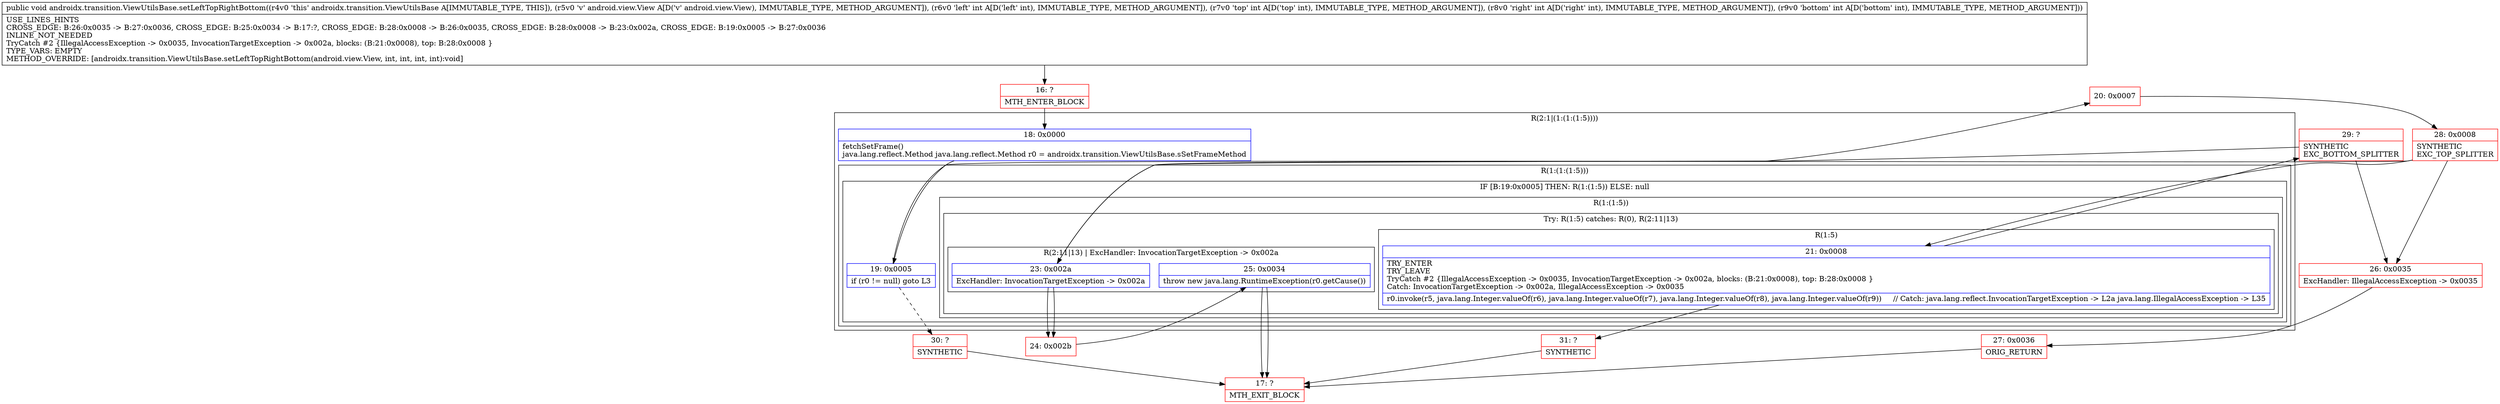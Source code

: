 digraph "CFG forandroidx.transition.ViewUtilsBase.setLeftTopRightBottom(Landroid\/view\/View;IIII)V" {
subgraph cluster_Region_1455453759 {
label = "R(2:1|(1:(1:(1:5))))";
node [shape=record,color=blue];
Node_18 [shape=record,label="{18\:\ 0x0000|fetchSetFrame()\ljava.lang.reflect.Method java.lang.reflect.Method r0 = androidx.transition.ViewUtilsBase.sSetFrameMethod\l}"];
subgraph cluster_Region_586431369 {
label = "R(1:(1:(1:5)))";
node [shape=record,color=blue];
subgraph cluster_IfRegion_1580128657 {
label = "IF [B:19:0x0005] THEN: R(1:(1:5)) ELSE: null";
node [shape=record,color=blue];
Node_19 [shape=record,label="{19\:\ 0x0005|if (r0 != null) goto L3\l}"];
subgraph cluster_Region_1518133120 {
label = "R(1:(1:5))";
node [shape=record,color=blue];
subgraph cluster_TryCatchRegion_1737388671 {
label = "Try: R(1:5) catches: R(0), R(2:11|13)";
node [shape=record,color=blue];
subgraph cluster_Region_1182589173 {
label = "R(1:5)";
node [shape=record,color=blue];
Node_21 [shape=record,label="{21\:\ 0x0008|TRY_ENTER\lTRY_LEAVE\lTryCatch #2 \{IllegalAccessException \-\> 0x0035, InvocationTargetException \-\> 0x002a, blocks: (B:21:0x0008), top: B:28:0x0008 \}\lCatch: InvocationTargetException \-\> 0x002a, IllegalAccessException \-\> 0x0035\l|r0.invoke(r5, java.lang.Integer.valueOf(r6), java.lang.Integer.valueOf(r7), java.lang.Integer.valueOf(r8), java.lang.Integer.valueOf(r9))     \/\/ Catch: java.lang.reflect.InvocationTargetException \-\> L2a java.lang.IllegalAccessException \-\> L35\l}"];
}
subgraph cluster_Region_839384561 {
label = "R(0) | ExcHandler: IllegalAccessException \-\> 0x0035\l";
node [shape=record,color=blue];
}
subgraph cluster_Region_833400907 {
label = "R(2:11|13) | ExcHandler: InvocationTargetException \-\> 0x002a\l";
node [shape=record,color=blue];
Node_23 [shape=record,label="{23\:\ 0x002a|ExcHandler: InvocationTargetException \-\> 0x002a\l}"];
Node_25 [shape=record,label="{25\:\ 0x0034|throw new java.lang.RuntimeException(r0.getCause())\l}"];
}
}
}
}
}
}
subgraph cluster_Region_839384561 {
label = "R(0) | ExcHandler: IllegalAccessException \-\> 0x0035\l";
node [shape=record,color=blue];
}
subgraph cluster_Region_833400907 {
label = "R(2:11|13) | ExcHandler: InvocationTargetException \-\> 0x002a\l";
node [shape=record,color=blue];
Node_23 [shape=record,label="{23\:\ 0x002a|ExcHandler: InvocationTargetException \-\> 0x002a\l}"];
Node_25 [shape=record,label="{25\:\ 0x0034|throw new java.lang.RuntimeException(r0.getCause())\l}"];
}
Node_16 [shape=record,color=red,label="{16\:\ ?|MTH_ENTER_BLOCK\l}"];
Node_20 [shape=record,color=red,label="{20\:\ 0x0007}"];
Node_28 [shape=record,color=red,label="{28\:\ 0x0008|SYNTHETIC\lEXC_TOP_SPLITTER\l}"];
Node_29 [shape=record,color=red,label="{29\:\ ?|SYNTHETIC\lEXC_BOTTOM_SPLITTER\l}"];
Node_31 [shape=record,color=red,label="{31\:\ ?|SYNTHETIC\l}"];
Node_17 [shape=record,color=red,label="{17\:\ ?|MTH_EXIT_BLOCK\l}"];
Node_26 [shape=record,color=red,label="{26\:\ 0x0035|ExcHandler: IllegalAccessException \-\> 0x0035\l}"];
Node_27 [shape=record,color=red,label="{27\:\ 0x0036|ORIG_RETURN\l}"];
Node_24 [shape=record,color=red,label="{24\:\ 0x002b}"];
Node_30 [shape=record,color=red,label="{30\:\ ?|SYNTHETIC\l}"];
MethodNode[shape=record,label="{public void androidx.transition.ViewUtilsBase.setLeftTopRightBottom((r4v0 'this' androidx.transition.ViewUtilsBase A[IMMUTABLE_TYPE, THIS]), (r5v0 'v' android.view.View A[D('v' android.view.View), IMMUTABLE_TYPE, METHOD_ARGUMENT]), (r6v0 'left' int A[D('left' int), IMMUTABLE_TYPE, METHOD_ARGUMENT]), (r7v0 'top' int A[D('top' int), IMMUTABLE_TYPE, METHOD_ARGUMENT]), (r8v0 'right' int A[D('right' int), IMMUTABLE_TYPE, METHOD_ARGUMENT]), (r9v0 'bottom' int A[D('bottom' int), IMMUTABLE_TYPE, METHOD_ARGUMENT]))  | USE_LINES_HINTS\lCROSS_EDGE: B:26:0x0035 \-\> B:27:0x0036, CROSS_EDGE: B:25:0x0034 \-\> B:17:?, CROSS_EDGE: B:28:0x0008 \-\> B:26:0x0035, CROSS_EDGE: B:28:0x0008 \-\> B:23:0x002a, CROSS_EDGE: B:19:0x0005 \-\> B:27:0x0036\lINLINE_NOT_NEEDED\lTryCatch #2 \{IllegalAccessException \-\> 0x0035, InvocationTargetException \-\> 0x002a, blocks: (B:21:0x0008), top: B:28:0x0008 \}\lTYPE_VARS: EMPTY\lMETHOD_OVERRIDE: [androidx.transition.ViewUtilsBase.setLeftTopRightBottom(android.view.View, int, int, int, int):void]\l}"];
MethodNode -> Node_16;Node_18 -> Node_19;
Node_19 -> Node_20;
Node_19 -> Node_30[style=dashed];
Node_21 -> Node_29;
Node_21 -> Node_31;
Node_23 -> Node_24;
Node_25 -> Node_17;
Node_23 -> Node_24;
Node_25 -> Node_17;
Node_16 -> Node_18;
Node_20 -> Node_28;
Node_28 -> Node_21;
Node_28 -> Node_26;
Node_28 -> Node_23;
Node_29 -> Node_26;
Node_29 -> Node_23;
Node_31 -> Node_17;
Node_26 -> Node_27;
Node_27 -> Node_17;
Node_24 -> Node_25;
Node_30 -> Node_17;
}

